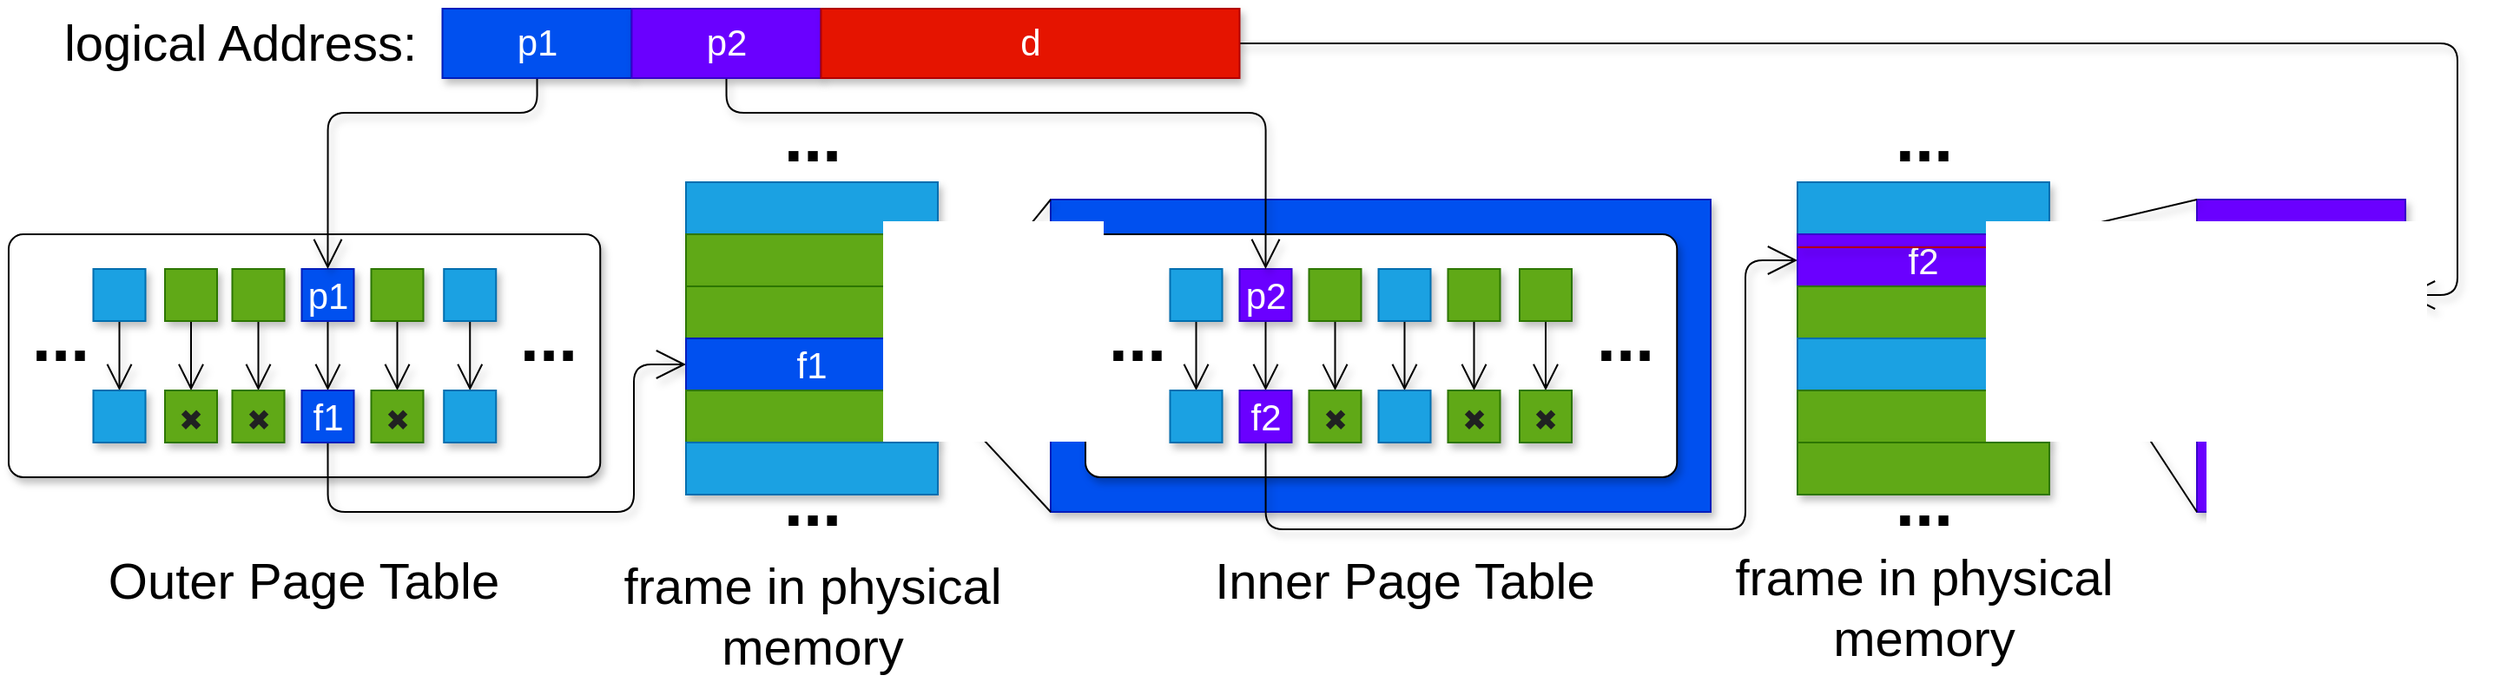 <mxfile>
    <diagram id="aLfWL2zd1AqLpelf50_K" name="Page-1">
        <mxGraphModel dx="2033" dy="2450" grid="1" gridSize="10" guides="1" tooltips="1" connect="1" arrows="1" fold="1" page="1" pageScale="1" pageWidth="850" pageHeight="1100" math="0" shadow="0">
            <root>
                <mxCell id="0"/>
                <mxCell id="1" parent="0"/>
                <mxCell id="13" value="" style="rounded=1;whiteSpace=wrap;html=1;fontSize=29;verticalAlign=top;arcSize=6;shadow=1;" vertex="1" parent="1">
                    <mxGeometry x="10" y="140" width="340.62" height="140" as="geometry"/>
                </mxCell>
                <mxCell id="14" style="edgeStyle=none;html=1;exitX=0.5;exitY=1;exitDx=0;exitDy=0;entryX=0.5;entryY=0;entryDx=0;entryDy=0;fontSize=30;endArrow=open;endFill=0;endSize=13;shadow=1;" edge="1" parent="1" source="15" target="16">
                    <mxGeometry relative="1" as="geometry"/>
                </mxCell>
                <mxCell id="15" value="" style="rounded=0;whiteSpace=wrap;html=1;fontSize=21;verticalAlign=bottom;fillColor=#1ba1e2;strokeColor=#006EAF;fontColor=#ffffff;shadow=1;" vertex="1" parent="1">
                    <mxGeometry x="58.75" y="160" width="30" height="30" as="geometry"/>
                </mxCell>
                <mxCell id="16" value="" style="rounded=0;whiteSpace=wrap;html=1;fontSize=21;verticalAlign=bottom;fillColor=#1ba1e2;strokeColor=#006EAF;fontColor=#ffffff;shadow=1;" vertex="1" parent="1">
                    <mxGeometry x="58.75" y="230" width="30" height="30" as="geometry"/>
                </mxCell>
                <mxCell id="20" style="edgeStyle=none;html=1;exitX=0.5;exitY=1;exitDx=0;exitDy=0;entryX=0.5;entryY=0;entryDx=0;entryDy=0;fontSize=30;endArrow=open;endFill=0;endSize=13;shadow=1;" edge="1" parent="1" source="21" target="22">
                    <mxGeometry relative="1" as="geometry"/>
                </mxCell>
                <mxCell id="21" value="" style="rounded=0;whiteSpace=wrap;html=1;fontSize=21;verticalAlign=bottom;fillColor=#60a917;strokeColor=#2D7600;fontColor=#ffffff;shadow=1;" vertex="1" parent="1">
                    <mxGeometry x="138.75" y="160" width="30" height="30" as="geometry"/>
                </mxCell>
                <mxCell id="22" value="&lt;span style=&quot;color: rgb(32, 33, 34); font-family: sans-serif; font-size: 16.8px;&quot;&gt;✖&lt;/span&gt;" style="rounded=0;whiteSpace=wrap;html=1;fontSize=21;verticalAlign=bottom;fillColor=#60a917;strokeColor=#2D7600;fontColor=#ffffff;shadow=1;" vertex="1" parent="1">
                    <mxGeometry x="138.75" y="230" width="30" height="30" as="geometry"/>
                </mxCell>
                <mxCell id="23" style="edgeStyle=none;html=1;exitX=0.5;exitY=1;exitDx=0;exitDy=0;entryX=0.5;entryY=0;entryDx=0;entryDy=0;fontSize=30;endArrow=open;endFill=0;endSize=13;shadow=1;" edge="1" parent="1" source="24" target="25">
                    <mxGeometry relative="1" as="geometry"/>
                </mxCell>
                <mxCell id="24" value="p1" style="rounded=0;whiteSpace=wrap;html=1;fontSize=21;verticalAlign=bottom;fillColor=#0050ef;strokeColor=#001DBC;fontColor=#ffffff;shadow=1;" vertex="1" parent="1">
                    <mxGeometry x="178.75" y="160" width="30" height="30" as="geometry"/>
                </mxCell>
                <mxCell id="74" style="edgeStyle=orthogonalEdgeStyle;html=1;exitX=0.5;exitY=1;exitDx=0;exitDy=0;entryX=0;entryY=0.5;entryDx=0;entryDy=0;endArrow=open;endFill=0;endSize=15;shadow=1;" edge="1" parent="1" source="25" target="39">
                    <mxGeometry relative="1" as="geometry">
                        <Array as="points">
                            <mxPoint x="194" y="300"/>
                            <mxPoint x="370" y="300"/>
                            <mxPoint x="370" y="215"/>
                        </Array>
                    </mxGeometry>
                </mxCell>
                <mxCell id="25" value="f1" style="rounded=0;whiteSpace=wrap;html=1;fontSize=21;verticalAlign=bottom;fillColor=#0050ef;strokeColor=#001DBC;fontColor=#ffffff;shadow=1;" vertex="1" parent="1">
                    <mxGeometry x="178.75" y="230" width="30" height="30" as="geometry"/>
                </mxCell>
                <mxCell id="26" style="edgeStyle=none;html=1;exitX=0.5;exitY=1;exitDx=0;exitDy=0;entryX=0.5;entryY=0;entryDx=0;entryDy=0;fontSize=30;endArrow=open;endFill=0;endSize=13;shadow=1;" edge="1" parent="1" source="27">
                    <mxGeometry relative="1" as="geometry">
                        <mxPoint x="233.75" y="230" as="targetPoint"/>
                    </mxGeometry>
                </mxCell>
                <mxCell id="27" value="" style="rounded=0;whiteSpace=wrap;html=1;fontSize=21;verticalAlign=bottom;fillColor=#60a917;strokeColor=#2D7600;fontColor=#ffffff;shadow=1;" vertex="1" parent="1">
                    <mxGeometry x="218.75" y="160" width="30" height="30" as="geometry"/>
                </mxCell>
                <mxCell id="28" style="edgeStyle=none;html=1;exitX=0.5;exitY=1;exitDx=0;exitDy=0;entryX=0.5;entryY=0;entryDx=0;entryDy=0;fontSize=30;endArrow=open;endFill=0;endSize=13;shadow=1;" edge="1" parent="1" source="29" target="30">
                    <mxGeometry relative="1" as="geometry"/>
                </mxCell>
                <mxCell id="29" value="" style="rounded=0;whiteSpace=wrap;html=1;fontSize=21;verticalAlign=bottom;fillColor=#1ba1e2;strokeColor=#006EAF;fontColor=#ffffff;shadow=1;" vertex="1" parent="1">
                    <mxGeometry x="260.62" y="160" width="30" height="30" as="geometry"/>
                </mxCell>
                <mxCell id="30" value="" style="rounded=0;whiteSpace=wrap;html=1;fontSize=21;verticalAlign=bottom;fillColor=#1ba1e2;strokeColor=#006EAF;fontColor=#ffffff;shadow=1;" vertex="1" parent="1">
                    <mxGeometry x="260.62" y="230" width="30" height="30" as="geometry"/>
                </mxCell>
                <mxCell id="31" value="..." style="text;html=1;strokeColor=none;fillColor=none;align=center;verticalAlign=bottom;whiteSpace=wrap;rounded=0;fontSize=40;fontStyle=1;shadow=1;" vertex="1" parent="1">
                    <mxGeometry x="290.62" y="195" width="60" height="30" as="geometry"/>
                </mxCell>
                <mxCell id="32" value="&lt;span style=&quot;color: rgb(32, 33, 34); font-family: sans-serif; font-size: 16.8px;&quot;&gt;✖&lt;/span&gt;" style="rounded=0;whiteSpace=wrap;html=1;fontSize=21;verticalAlign=bottom;fillColor=#60a917;strokeColor=#2D7600;fontColor=#ffffff;shadow=1;" vertex="1" parent="1">
                    <mxGeometry x="218.75" y="230" width="30" height="30" as="geometry"/>
                </mxCell>
                <mxCell id="33" value="..." style="text;html=1;strokeColor=none;fillColor=none;align=center;verticalAlign=bottom;whiteSpace=wrap;rounded=0;fontSize=40;fontStyle=1;shadow=1;" vertex="1" parent="1">
                    <mxGeometry x="10" y="195" width="60" height="30" as="geometry"/>
                </mxCell>
                <mxCell id="36" value="" style="rounded=0;whiteSpace=wrap;html=1;fillColor=#1ba1e2;strokeColor=#006EAF;fontColor=#ffffff;shadow=1;" vertex="1" parent="1">
                    <mxGeometry x="400" y="110" width="145" height="30" as="geometry"/>
                </mxCell>
                <mxCell id="37" value="" style="rounded=0;whiteSpace=wrap;html=1;fillColor=#60a917;strokeColor=#2D7600;fontColor=#ffffff;shadow=1;" vertex="1" parent="1">
                    <mxGeometry x="400" y="140" width="145" height="30" as="geometry"/>
                </mxCell>
                <mxCell id="38" value="" style="rounded=0;whiteSpace=wrap;html=1;fillColor=#60a917;strokeColor=#2D7600;fontColor=#ffffff;shadow=1;" vertex="1" parent="1">
                    <mxGeometry x="400" y="170" width="145" height="30" as="geometry"/>
                </mxCell>
                <mxCell id="39" value="f1" style="rounded=0;whiteSpace=wrap;html=1;fillColor=#0050ef;strokeColor=#001DBC;fontColor=#ffffff;fontSize=21;shadow=1;" vertex="1" parent="1">
                    <mxGeometry x="400" y="200" width="145" height="30" as="geometry"/>
                </mxCell>
                <mxCell id="40" value="" style="rounded=0;whiteSpace=wrap;html=1;fillColor=#60a917;strokeColor=#2D7600;fontColor=#ffffff;shadow=1;" vertex="1" parent="1">
                    <mxGeometry x="400" y="230" width="145" height="30" as="geometry"/>
                </mxCell>
                <mxCell id="41" value="" style="rounded=0;whiteSpace=wrap;html=1;fillColor=#1ba1e2;strokeColor=#006EAF;fontColor=#ffffff;shadow=1;" vertex="1" parent="1">
                    <mxGeometry x="400" y="260" width="145" height="30" as="geometry"/>
                </mxCell>
                <mxCell id="42" value="" style="rounded=0;whiteSpace=wrap;html=1;fillColor=#0050ef;strokeColor=#001DBC;fontColor=#ffffff;shadow=1;" vertex="1" parent="1">
                    <mxGeometry x="610" y="120" width="380" height="180" as="geometry"/>
                </mxCell>
                <mxCell id="43" value="" style="rounded=1;whiteSpace=wrap;html=1;fontSize=29;verticalAlign=top;arcSize=6;shadow=1;" vertex="1" parent="1">
                    <mxGeometry x="630" y="140" width="340.62" height="140" as="geometry"/>
                </mxCell>
                <mxCell id="44" style="edgeStyle=none;html=1;exitX=0.5;exitY=1;exitDx=0;exitDy=0;entryX=0.5;entryY=0;entryDx=0;entryDy=0;fontSize=30;endArrow=open;endFill=0;endSize=13;shadow=1;" edge="1" parent="1" source="45" target="46">
                    <mxGeometry relative="1" as="geometry"/>
                </mxCell>
                <mxCell id="45" value="" style="rounded=0;whiteSpace=wrap;html=1;fontSize=21;verticalAlign=bottom;fillColor=#1ba1e2;strokeColor=#006EAF;fontColor=#ffffff;shadow=1;" vertex="1" parent="1">
                    <mxGeometry x="678.75" y="160" width="30" height="30" as="geometry"/>
                </mxCell>
                <mxCell id="46" value="" style="rounded=0;whiteSpace=wrap;html=1;fontSize=21;verticalAlign=bottom;fillColor=#1ba1e2;strokeColor=#006EAF;fontColor=#ffffff;shadow=1;" vertex="1" parent="1">
                    <mxGeometry x="678.75" y="230" width="30" height="30" as="geometry"/>
                </mxCell>
                <mxCell id="47" style="edgeStyle=none;html=1;exitX=0.5;exitY=1;exitDx=0;exitDy=0;entryX=0.5;entryY=0;entryDx=0;entryDy=0;fontSize=30;endArrow=open;endFill=0;endSize=13;shadow=1;" edge="1" parent="1" source="48" target="49">
                    <mxGeometry relative="1" as="geometry"/>
                </mxCell>
                <mxCell id="48" value="p2" style="rounded=0;whiteSpace=wrap;html=1;fontSize=21;verticalAlign=bottom;fillColor=#6a00ff;strokeColor=#3700CC;fontColor=#ffffff;shadow=1;" vertex="1" parent="1">
                    <mxGeometry x="718.75" y="160" width="30" height="30" as="geometry"/>
                </mxCell>
                <mxCell id="89" style="edgeStyle=orthogonalEdgeStyle;html=1;exitX=0.5;exitY=1;exitDx=0;exitDy=0;entryX=0;entryY=0.5;entryDx=0;entryDy=0;fontSize=29;endArrow=open;endFill=0;endSize=15;shadow=1;" edge="1" parent="1" source="49" target="68">
                    <mxGeometry relative="1" as="geometry">
                        <Array as="points">
                            <mxPoint x="734" y="310"/>
                            <mxPoint x="1010" y="310"/>
                            <mxPoint x="1010" y="155"/>
                        </Array>
                    </mxGeometry>
                </mxCell>
                <mxCell id="49" value="f2" style="rounded=0;whiteSpace=wrap;html=1;fontSize=21;verticalAlign=bottom;fillColor=#6a00ff;strokeColor=#3700CC;fontColor=#ffffff;shadow=1;" vertex="1" parent="1">
                    <mxGeometry x="718.75" y="230" width="30" height="30" as="geometry"/>
                </mxCell>
                <mxCell id="50" style="edgeStyle=none;html=1;exitX=0.5;exitY=1;exitDx=0;exitDy=0;entryX=0.5;entryY=0;entryDx=0;entryDy=0;fontSize=30;endArrow=open;endFill=0;endSize=13;shadow=1;" edge="1" parent="1" source="51" target="52">
                    <mxGeometry relative="1" as="geometry"/>
                </mxCell>
                <mxCell id="51" value="" style="rounded=0;whiteSpace=wrap;html=1;fontSize=21;verticalAlign=bottom;fillColor=#60a917;strokeColor=#2D7600;fontColor=#ffffff;shadow=1;" vertex="1" parent="1">
                    <mxGeometry x="758.75" y="160" width="30" height="30" as="geometry"/>
                </mxCell>
                <mxCell id="52" value="&lt;span style=&quot;color: rgb(32, 33, 34); font-family: sans-serif; font-size: 16.8px;&quot;&gt;✖&lt;/span&gt;" style="rounded=0;whiteSpace=wrap;html=1;fontSize=21;verticalAlign=bottom;fillColor=#60a917;strokeColor=#2D7600;fontColor=#ffffff;shadow=1;" vertex="1" parent="1">
                    <mxGeometry x="758.75" y="230" width="30" height="30" as="geometry"/>
                </mxCell>
                <mxCell id="53" style="edgeStyle=none;html=1;exitX=0.5;exitY=1;exitDx=0;exitDy=0;entryX=0.5;entryY=0;entryDx=0;entryDy=0;fontSize=30;endArrow=open;endFill=0;endSize=13;shadow=1;" edge="1" parent="1" source="54" target="55">
                    <mxGeometry relative="1" as="geometry"/>
                </mxCell>
                <mxCell id="54" value="" style="rounded=0;whiteSpace=wrap;html=1;fontSize=21;verticalAlign=bottom;fillColor=#1ba1e2;strokeColor=#006EAF;fontColor=#ffffff;shadow=1;" vertex="1" parent="1">
                    <mxGeometry x="798.75" y="160" width="30" height="30" as="geometry"/>
                </mxCell>
                <mxCell id="55" value="" style="rounded=0;whiteSpace=wrap;html=1;fontSize=21;verticalAlign=bottom;fillColor=#1ba1e2;strokeColor=#006EAF;fontColor=#ffffff;shadow=1;" vertex="1" parent="1">
                    <mxGeometry x="798.75" y="230" width="30" height="30" as="geometry"/>
                </mxCell>
                <mxCell id="56" style="edgeStyle=none;html=1;exitX=0.5;exitY=1;exitDx=0;exitDy=0;entryX=0.5;entryY=0;entryDx=0;entryDy=0;fontSize=30;endArrow=open;endFill=0;endSize=13;shadow=1;" edge="1" parent="1" source="57">
                    <mxGeometry relative="1" as="geometry">
                        <mxPoint x="853.75" y="230" as="targetPoint"/>
                    </mxGeometry>
                </mxCell>
                <mxCell id="57" value="" style="rounded=0;whiteSpace=wrap;html=1;fontSize=21;verticalAlign=bottom;fillColor=#60a917;strokeColor=#2D7600;fontColor=#ffffff;shadow=1;" vertex="1" parent="1">
                    <mxGeometry x="838.75" y="160" width="30" height="30" as="geometry"/>
                </mxCell>
                <mxCell id="61" value="..." style="text;html=1;strokeColor=none;fillColor=none;align=center;verticalAlign=bottom;whiteSpace=wrap;rounded=0;fontSize=40;fontStyle=1;shadow=1;" vertex="1" parent="1">
                    <mxGeometry x="910.62" y="195" width="60" height="30" as="geometry"/>
                </mxCell>
                <mxCell id="62" value="&lt;span style=&quot;color: rgb(32, 33, 34); font-family: sans-serif; font-size: 16.8px;&quot;&gt;✖&lt;/span&gt;" style="rounded=0;whiteSpace=wrap;html=1;fontSize=21;verticalAlign=bottom;fillColor=#60a917;strokeColor=#2D7600;fontColor=#ffffff;shadow=1;" vertex="1" parent="1">
                    <mxGeometry x="838.75" y="230" width="30" height="30" as="geometry"/>
                </mxCell>
                <mxCell id="63" value="..." style="text;html=1;strokeColor=none;fillColor=none;align=center;verticalAlign=bottom;whiteSpace=wrap;rounded=0;fontSize=40;fontStyle=1;shadow=1;" vertex="1" parent="1">
                    <mxGeometry x="630" y="195" width="60" height="30" as="geometry"/>
                </mxCell>
                <mxCell id="64" value="" style="endArrow=none;html=1;exitX=1;exitY=0;exitDx=0;exitDy=0;entryX=0;entryY=1;entryDx=0;entryDy=0;shadow=1;" edge="1" parent="1" source="40" target="42">
                    <mxGeometry width="50" height="50" relative="1" as="geometry">
                        <mxPoint x="610" y="390" as="sourcePoint"/>
                        <mxPoint x="660" y="340" as="targetPoint"/>
                    </mxGeometry>
                </mxCell>
                <mxCell id="65" value="" style="endArrow=none;html=1;exitX=1;exitY=0;exitDx=0;exitDy=0;entryX=0;entryY=0;entryDx=0;entryDy=0;shadow=1;" edge="1" parent="1" source="39" target="42">
                    <mxGeometry width="50" height="50" relative="1" as="geometry">
                        <mxPoint x="555" y="240" as="sourcePoint"/>
                        <mxPoint x="620" y="290" as="targetPoint"/>
                    </mxGeometry>
                </mxCell>
                <mxCell id="67" value="" style="rounded=0;whiteSpace=wrap;html=1;fillColor=#1ba1e2;strokeColor=#006EAF;fontColor=#ffffff;shadow=1;" vertex="1" parent="1">
                    <mxGeometry x="1040" y="110" width="145" height="30" as="geometry"/>
                </mxCell>
                <mxCell id="68" value="f2" style="rounded=0;whiteSpace=wrap;html=1;fillColor=#6a00ff;strokeColor=#3700CC;fontColor=#ffffff;fontSize=21;shadow=1;" vertex="1" parent="1">
                    <mxGeometry x="1040" y="140" width="145" height="30" as="geometry"/>
                </mxCell>
                <mxCell id="69" value="" style="rounded=0;whiteSpace=wrap;html=1;fillColor=#60a917;strokeColor=#2D7600;fontColor=#ffffff;shadow=1;" vertex="1" parent="1">
                    <mxGeometry x="1040" y="170" width="145" height="30" as="geometry"/>
                </mxCell>
                <mxCell id="70" value="" style="rounded=0;whiteSpace=wrap;html=1;fillColor=#1ba1e2;strokeColor=#006EAF;fontColor=#ffffff;shadow=1;" vertex="1" parent="1">
                    <mxGeometry x="1040" y="200" width="145" height="30" as="geometry"/>
                </mxCell>
                <mxCell id="71" value="" style="rounded=0;whiteSpace=wrap;html=1;fillColor=#60a917;strokeColor=#2D7600;fontColor=#ffffff;shadow=1;" vertex="1" parent="1">
                    <mxGeometry x="1040" y="230" width="145" height="30" as="geometry"/>
                </mxCell>
                <mxCell id="72" value="" style="rounded=0;whiteSpace=wrap;html=1;fillColor=#60a917;strokeColor=#2D7600;fontColor=#ffffff;shadow=1;" vertex="1" parent="1">
                    <mxGeometry x="1040" y="260" width="145" height="30" as="geometry"/>
                </mxCell>
                <mxCell id="76" value="..." style="text;html=1;strokeColor=none;fillColor=none;align=center;verticalAlign=bottom;whiteSpace=wrap;rounded=0;fontSize=40;fontStyle=1;shadow=1;" vertex="1" parent="1">
                    <mxGeometry x="442.5" y="80" width="60" height="30" as="geometry"/>
                </mxCell>
                <mxCell id="77" value="..." style="text;html=1;strokeColor=none;fillColor=none;align=center;verticalAlign=bottom;whiteSpace=wrap;rounded=0;fontSize=40;fontStyle=1;shadow=1;" vertex="1" parent="1">
                    <mxGeometry x="442.5" y="290" width="60" height="30" as="geometry"/>
                </mxCell>
                <mxCell id="78" value="..." style="text;html=1;strokeColor=none;fillColor=none;align=center;verticalAlign=bottom;whiteSpace=wrap;rounded=0;fontSize=40;fontStyle=1;shadow=1;" vertex="1" parent="1">
                    <mxGeometry x="1082.5" y="80" width="60" height="30" as="geometry"/>
                </mxCell>
                <mxCell id="79" value="..." style="text;html=1;strokeColor=none;fillColor=none;align=center;verticalAlign=bottom;whiteSpace=wrap;rounded=0;fontSize=40;fontStyle=1;shadow=1;" vertex="1" parent="1">
                    <mxGeometry x="1082.5" y="290" width="60" height="30" as="geometry"/>
                </mxCell>
                <mxCell id="80" style="edgeStyle=none;html=1;exitX=0.5;exitY=1;exitDx=0;exitDy=0;entryX=0.5;entryY=0;entryDx=0;entryDy=0;fontSize=30;endArrow=open;endFill=0;endSize=13;shadow=1;" edge="1" parent="1" source="81" target="82">
                    <mxGeometry relative="1" as="geometry"/>
                </mxCell>
                <mxCell id="81" value="" style="rounded=0;whiteSpace=wrap;html=1;fontSize=21;verticalAlign=bottom;fillColor=#60a917;strokeColor=#2D7600;fontColor=#ffffff;shadow=1;" vertex="1" parent="1">
                    <mxGeometry x="100" y="160" width="30" height="30" as="geometry"/>
                </mxCell>
                <mxCell id="82" value="&lt;span style=&quot;color: rgb(32, 33, 34); font-family: sans-serif; font-size: 16.8px;&quot;&gt;✖&lt;/span&gt;" style="rounded=0;whiteSpace=wrap;html=1;fontSize=21;verticalAlign=bottom;fillColor=#60a917;strokeColor=#2D7600;fontColor=#ffffff;shadow=1;" vertex="1" parent="1">
                    <mxGeometry x="100" y="230" width="30" height="30" as="geometry"/>
                </mxCell>
                <mxCell id="86" style="edgeStyle=none;html=1;exitX=0.5;exitY=1;exitDx=0;exitDy=0;entryX=0.5;entryY=0;entryDx=0;entryDy=0;fontSize=30;endArrow=open;endFill=0;endSize=13;shadow=1;" edge="1" parent="1" source="87">
                    <mxGeometry relative="1" as="geometry">
                        <mxPoint x="895" y="230" as="targetPoint"/>
                    </mxGeometry>
                </mxCell>
                <mxCell id="87" value="" style="rounded=0;whiteSpace=wrap;html=1;fontSize=21;verticalAlign=bottom;fillColor=#60a917;strokeColor=#2D7600;fontColor=#ffffff;shadow=1;" vertex="1" parent="1">
                    <mxGeometry x="880" y="160" width="30" height="30" as="geometry"/>
                </mxCell>
                <mxCell id="88" value="&lt;span style=&quot;color: rgb(32, 33, 34); font-family: sans-serif; font-size: 16.8px;&quot;&gt;✖&lt;/span&gt;" style="rounded=0;whiteSpace=wrap;html=1;fontSize=21;verticalAlign=bottom;fillColor=#60a917;strokeColor=#2D7600;fontColor=#ffffff;shadow=1;" vertex="1" parent="1">
                    <mxGeometry x="880" y="230" width="30" height="30" as="geometry"/>
                </mxCell>
                <mxCell id="90" value="Outer Page Table" style="text;html=1;strokeColor=none;fillColor=none;align=center;verticalAlign=middle;whiteSpace=wrap;rounded=0;fontSize=29;shadow=1;" vertex="1" parent="1">
                    <mxGeometry x="55.31" y="330" width="250" height="20" as="geometry"/>
                </mxCell>
                <mxCell id="91" value="Inner Page Table" style="text;html=1;strokeColor=none;fillColor=none;align=center;verticalAlign=middle;whiteSpace=wrap;rounded=0;fontSize=29;shadow=1;" vertex="1" parent="1">
                    <mxGeometry x="688.75" y="330" width="250" height="20" as="geometry"/>
                </mxCell>
                <mxCell id="92" value="frame in physical memory" style="text;html=1;strokeColor=none;fillColor=none;align=center;verticalAlign=middle;whiteSpace=wrap;rounded=0;fontSize=29;shadow=1;" vertex="1" parent="1">
                    <mxGeometry x="347.5" y="330" width="250" height="60" as="geometry"/>
                </mxCell>
                <mxCell id="93" value="frame in physical memory" style="text;html=1;strokeColor=none;fillColor=none;align=center;verticalAlign=middle;whiteSpace=wrap;rounded=0;fontSize=29;shadow=1;" vertex="1" parent="1">
                    <mxGeometry x="987.5" y="330" width="250" height="50" as="geometry"/>
                </mxCell>
                <mxCell id="97" style="edgeStyle=orthogonalEdgeStyle;html=1;exitX=0.5;exitY=1;exitDx=0;exitDy=0;entryX=0.5;entryY=0;entryDx=0;entryDy=0;fontSize=21;endArrow=open;endFill=0;endSize=15;shadow=1;" edge="1" parent="1" source="94" target="24">
                    <mxGeometry relative="1" as="geometry">
                        <Array as="points">
                            <mxPoint x="315" y="70"/>
                            <mxPoint x="194" y="70"/>
                        </Array>
                    </mxGeometry>
                </mxCell>
                <mxCell id="94" value="p1" style="rounded=0;whiteSpace=wrap;html=1;fontSize=21;verticalAlign=top;fillColor=#0050ef;strokeColor=#001DBC;fontColor=#ffffff;shadow=1;" vertex="1" parent="1">
                    <mxGeometry x="259.75" y="10" width="109" height="40" as="geometry"/>
                </mxCell>
                <mxCell id="98" style="edgeStyle=orthogonalEdgeStyle;html=1;exitX=0.5;exitY=1;exitDx=0;exitDy=0;entryX=0.5;entryY=0;entryDx=0;entryDy=0;fontSize=21;endArrow=open;endFill=0;endSize=15;shadow=1;" edge="1" parent="1" source="95" target="48">
                    <mxGeometry relative="1" as="geometry">
                        <Array as="points">
                            <mxPoint x="424" y="70"/>
                            <mxPoint x="734" y="70"/>
                        </Array>
                    </mxGeometry>
                </mxCell>
                <mxCell id="95" value="p2" style="rounded=0;whiteSpace=wrap;html=1;fontSize=21;verticalAlign=top;fillColor=#6a00ff;strokeColor=#3700CC;fontColor=#ffffff;shadow=1;" vertex="1" parent="1">
                    <mxGeometry x="368.75" y="10" width="109" height="40" as="geometry"/>
                </mxCell>
                <mxCell id="105" style="edgeStyle=orthogonalEdgeStyle;html=1;exitX=1;exitY=0.5;exitDx=0;exitDy=0;entryX=1;entryY=0.5;entryDx=0;entryDy=0;fontSize=21;endArrow=open;endFill=0;endSize=15;shadow=1;" edge="1" parent="1" source="96" target="102">
                    <mxGeometry relative="1" as="geometry">
                        <Array as="points">
                            <mxPoint x="1420" y="30"/>
                            <mxPoint x="1420" y="175"/>
                        </Array>
                    </mxGeometry>
                </mxCell>
                <mxCell id="96" value="d" style="rounded=0;whiteSpace=wrap;html=1;fontSize=21;verticalAlign=top;fillColor=#e51400;strokeColor=#B20000;fontColor=#ffffff;shadow=1;" vertex="1" parent="1">
                    <mxGeometry x="477.75" y="10" width="241" height="40" as="geometry"/>
                </mxCell>
                <mxCell id="99" value="" style="rounded=0;whiteSpace=wrap;html=1;fillColor=#6a00ff;strokeColor=#3700CC;fontColor=#ffffff;shadow=1;" vertex="1" parent="1">
                    <mxGeometry x="1270" y="120" width="120" height="180" as="geometry"/>
                </mxCell>
                <mxCell id="100" value="" style="endArrow=none;html=1;exitX=1;exitY=0;exitDx=0;exitDy=0;entryX=0;entryY=1;entryDx=0;entryDy=0;shadow=1;" edge="1" parent="1" source="69" target="99">
                    <mxGeometry width="50" height="50" relative="1" as="geometry">
                        <mxPoint x="1205" y="230" as="sourcePoint"/>
                        <mxPoint x="1270" y="300" as="targetPoint"/>
                    </mxGeometry>
                </mxCell>
                <mxCell id="101" value="" style="endArrow=none;html=1;exitX=1;exitY=1;exitDx=0;exitDy=0;entryX=0;entryY=0;entryDx=0;entryDy=0;shadow=1;" edge="1" parent="1" source="67" target="99">
                    <mxGeometry width="50" height="50" relative="1" as="geometry">
                        <mxPoint x="1195" y="180" as="sourcePoint"/>
                        <mxPoint x="1280" y="310" as="targetPoint"/>
                    </mxGeometry>
                </mxCell>
                <mxCell id="102" value="" style="rounded=0;whiteSpace=wrap;html=1;fontSize=21;verticalAlign=top;fillColor=#e51400;strokeColor=#B20000;fontColor=#ffffff;shadow=1;" vertex="1" parent="1">
                    <mxGeometry x="1270" y="170" width="120" height="10" as="geometry"/>
                </mxCell>
                <mxCell id="103" value="" style="endArrow=none;html=1;fontSize=21;endSize=15;entryX=1;entryY=0.25;entryDx=0;entryDy=0;exitX=0;exitY=0.25;exitDx=0;exitDy=0;fillColor=#e51400;strokeColor=#B20000;shadow=1;" edge="1" parent="1" source="68" target="68">
                    <mxGeometry width="50" height="50" relative="1" as="geometry">
                        <mxPoint x="1110" y="150" as="sourcePoint"/>
                        <mxPoint x="1160" y="100" as="targetPoint"/>
                    </mxGeometry>
                </mxCell>
                <mxCell id="106" value="logical Address:" style="text;html=1;strokeColor=none;fillColor=none;align=center;verticalAlign=middle;whiteSpace=wrap;rounded=0;fontSize=29;shadow=1;" vertex="1" parent="1">
                    <mxGeometry x="37.75" y="20" width="211" height="20" as="geometry"/>
                </mxCell>
            </root>
        </mxGraphModel>
    </diagram>
</mxfile>